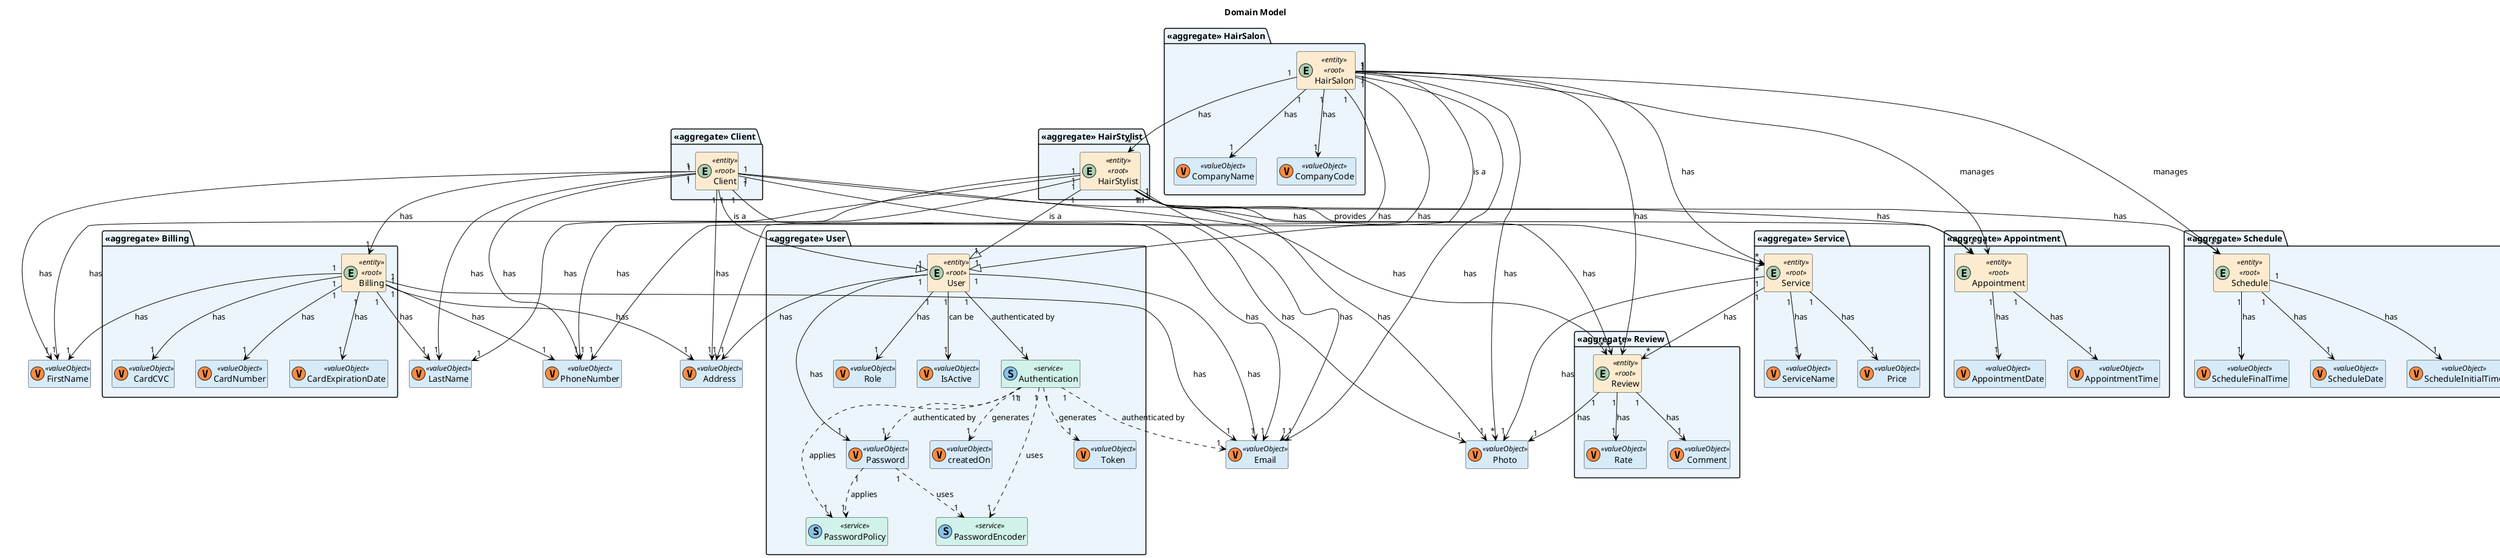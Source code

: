 @startuml domain-model

title Domain Model

hide empty members
'skinparam Linetype ortho

skinparam class {
    BackgroundColor<<valueObject>> #D6EAF8
    BackgroundColor<<root>> #FDEBD0
    BackgroundColor<<service>> #D1F2EB
    BackgroundColor #FEF9E7
    ArrowColor Black
}

skinparam package {
    BackgroundColor #EBF5FB
}

' User Aggregate
package "<<aggregate>> User" {
    entity User <<entity>> <<root>> {}

    class Password <<valueObject>> <<(V, #FF8B40)>> {}
    class Role <<valueObject>> <<(V, #FF8B40)>> {}
    class IsActive <<valueObject>> <<(V, #FF8B40)>> {}
    class Authentication <<service>> <<(S, #85C1E9)>> {}
    class Token <<valueObject>> <<(V, #FF8B40)>> {}
    class createdOn <<valueObject>> <<(V, #FF8B40)>> {}
    class PasswordPolicy <<service>> <<(S, #85C1E9)>> {}
    class PasswordEncoder <<service>> <<(S, #85C1E9)>> {}
}

' Client Aggregate
package "<<aggregate>> Client" {
    entity Client <<entity>> <<root>> {}
}

' HairSalon Aggregate
package "<<aggregate>> HairSalon" {
    entity HairSalon <<entity>> <<root>> {}

    class CompanyName <<valueObject>> <<(V, #FF8B40)>> {}
    class CompanyCode <<valueObject>> <<(V, #FF8B40)>> {}
}

' HairStylist Aggregate
package "<<aggregate>> HairStylist" {
    entity HairStylist <<entity>> <<root>> {}
}

' Service Aggregate
package "<<aggregate>> Service" {
    entity Service <<entity>> <<root>> {}

    class ServiceName <<valueObject>> <<(V, #FF8B40)>> {}
    class Price <<valueObject>> <<(V, #FF8B40)>> {}
}

' Appointment Aggregate
package "<<aggregate>> Appointment" {
    entity Appointment <<entity>> <<root>> {}

    class AppointmentDate <<valueObject>> <<(V, #FF8B40)>> {}
    class AppointmentTime <<valueObject>> <<(V, #FF8B40)>> {}
}

' Review Aggregate
package "<<aggregate>> Review" {
    entity Review <<entity>> <<root>> {}

    class Rate <<valueObject>> <<(V, #FF8B40)>> {}
    class Comment <<valueObject>> <<(V, #FF8B40)>> {}
}

' Billing Aggregate
package "<<aggregate>> Billing" {
    entity Billing <<entity>> <<root>> {}

    class CardNumber <<valueObject>> <<(V, #FF8B40)>> {}
    class CardExpirationDate <<valueObject>> <<(V, #FF8B40)>> {}
    class CardCVC <<valueObject>> <<(V, #FF8B40)>> {}
}

' Schedule Aggregate
package "<<aggregate>> Schedule" {
    entity Schedule <<entity>> <<root>> {}

    class ScheduleDate <<valueObject>> <<(V, #FF8B40)>> {}
    class ScheduleInitialTime <<valueObject>> <<(V, #FF8B40)>> {}
    class ScheduleFinalTime <<valueObject>> <<(V, #FF8B40)>> {}
}

class FirstName <<valueObject>> <<(V, #FF8B40)>> {}
class LastName <<valueObject>> <<(V, #FF8B40)>> {}
class Address <<valueObject>> <<(V, #FF8B40)>> {}
class PhoneNumber <<valueObject>> <<(V, #FF8B40)>> {}
class Email <<valueObject>> <<(V, #FF8B40)>> {}
class Photo <<valueObject>> <<(V, #FF8B40)>> {}

' User relationships
User "1" --> "1" Email : has
User "1" --> "1" Password : has
User "1" --> "1" Role : has
User "1" --> "1" IsActive : can be
User "1" --> "1" Authentication : authenticated by
User "1" --> "1" Address : has

' Client relationships
Client "1" --|> "1" User : is a
Client "1" --> "1" FirstName : has
Client "1" --> "1" LastName : has
Client "1" --> "1" PhoneNumber : has
Client "1" --> "1" Email : has
Client "1" --> "1" Address : has
Client "1" --> "1" Billing : has
Client "1" --> "*" Appointment : has
Client "1" --> "1" Photo : has
Client "1" --> "*" Review : has

' HairSalon relationships
HairSalon "1" --|> "1" User : is a
HairSalon "1" --> "1" CompanyName : has
HairSalon "1" --> "1" CompanyCode : has
HairSalon "1" --> "1" Address : has
HairSalon "1" --> "1" PhoneNumber : has
HairSalon "1" --> "1" Email : has
HairSalon "1" --> "*" Service : has
HairSalon "1" --> "*" Review : has
HairSalon "1" --> "*" HairStylist : has
HairSalon "1" --> "*" Appointment : manages
HairSalon "1" --> "*" Schedule : manages
HairSalon "1" --> "*" Photo : has

' HairStylist relationships
HairStylist "1" --|> "1" User : is a
HairStylist "1" --> "1" FirstName : has
HairStylist "1" --> "1" LastName : has
HairStylist "1" --> "1" PhoneNumber : has
HairStylist "1" --> "1" Email : has
HairStylist "1" --> "*" Service : provides
HairStylist "1" --> "*" Appointment : has
HairStylist "1" --> "*" Review : has
HairStylist "1" --> "*" Schedule : has
HairStylist "1" --> "1" Photo : has

' Authentication relationships
Authentication "1" ..> "1" Email : authenticated by
Authentication "1" ..> "1" Password : authenticated by
Authentication "1" ..> "1" Token : generates
Authentication "1" ..> "1" createdOn : generates
Authentication "1" ..> "1" PasswordPolicy : applies
Authentication "1" ..> "1" PasswordEncoder : uses

' Password relationships
Password "1" ..> "1" PasswordPolicy : applies
Password "1" ..> "1" PasswordEncoder : uses

' Card relationships
Billing "1" --> "1" FirstName : has
Billing "1" --> "1" LastName : has
Billing "1" --> "1" CardNumber : has
Billing "1" --> "1" CardExpirationDate : has
Billing "1" --> "1" CardCVC : has
Billing "1" --> "1" Address : has
Billing "1" --> "1" PhoneNumber : has
Billing "1" --> "1" Email : has

' Service relationships
Service "1" --> "1" ServiceName : has
Service "1" --> "1" Photo : has
Service "1" --> "1" Price : has
Service "1" --> "*" Review : has

' Appointment relationships
Appointment "1" --> "1" AppointmentDate : has
Appointment "1" --> "1" AppointmentTime : has

' Review relationships
Review "1" --> "1" Rate : has
Review "1" --> "1" Photo : has
Review "1" --> "1" Comment : has

' Schedule relationships
Schedule "1" --> "1" ScheduleDate : has
Schedule "1" --> "1" ScheduleInitialTime : has
Schedule "1" --> "1" ScheduleFinalTime : has

@enduml